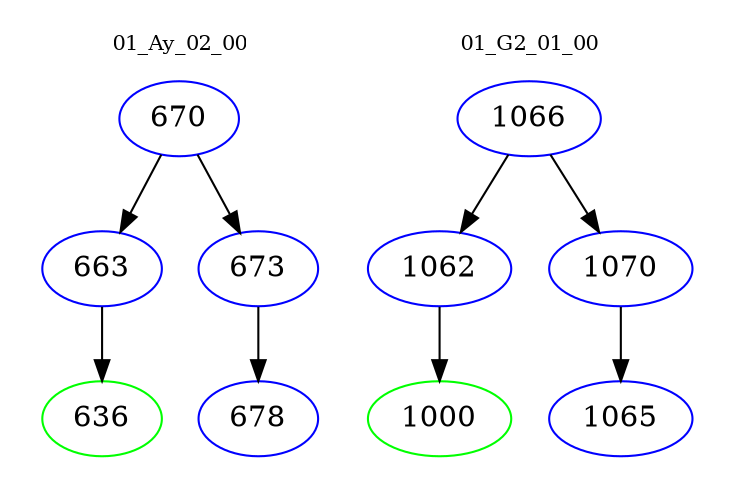 digraph{
subgraph cluster_0 {
color = white
label = "01_Ay_02_00";
fontsize=10;
T0_670 [label="670", color="blue"]
T0_670 -> T0_663 [color="black"]
T0_663 [label="663", color="blue"]
T0_663 -> T0_636 [color="black"]
T0_636 [label="636", color="green"]
T0_670 -> T0_673 [color="black"]
T0_673 [label="673", color="blue"]
T0_673 -> T0_678 [color="black"]
T0_678 [label="678", color="blue"]
}
subgraph cluster_1 {
color = white
label = "01_G2_01_00";
fontsize=10;
T1_1066 [label="1066", color="blue"]
T1_1066 -> T1_1062 [color="black"]
T1_1062 [label="1062", color="blue"]
T1_1062 -> T1_1000 [color="black"]
T1_1000 [label="1000", color="green"]
T1_1066 -> T1_1070 [color="black"]
T1_1070 [label="1070", color="blue"]
T1_1070 -> T1_1065 [color="black"]
T1_1065 [label="1065", color="blue"]
}
}

